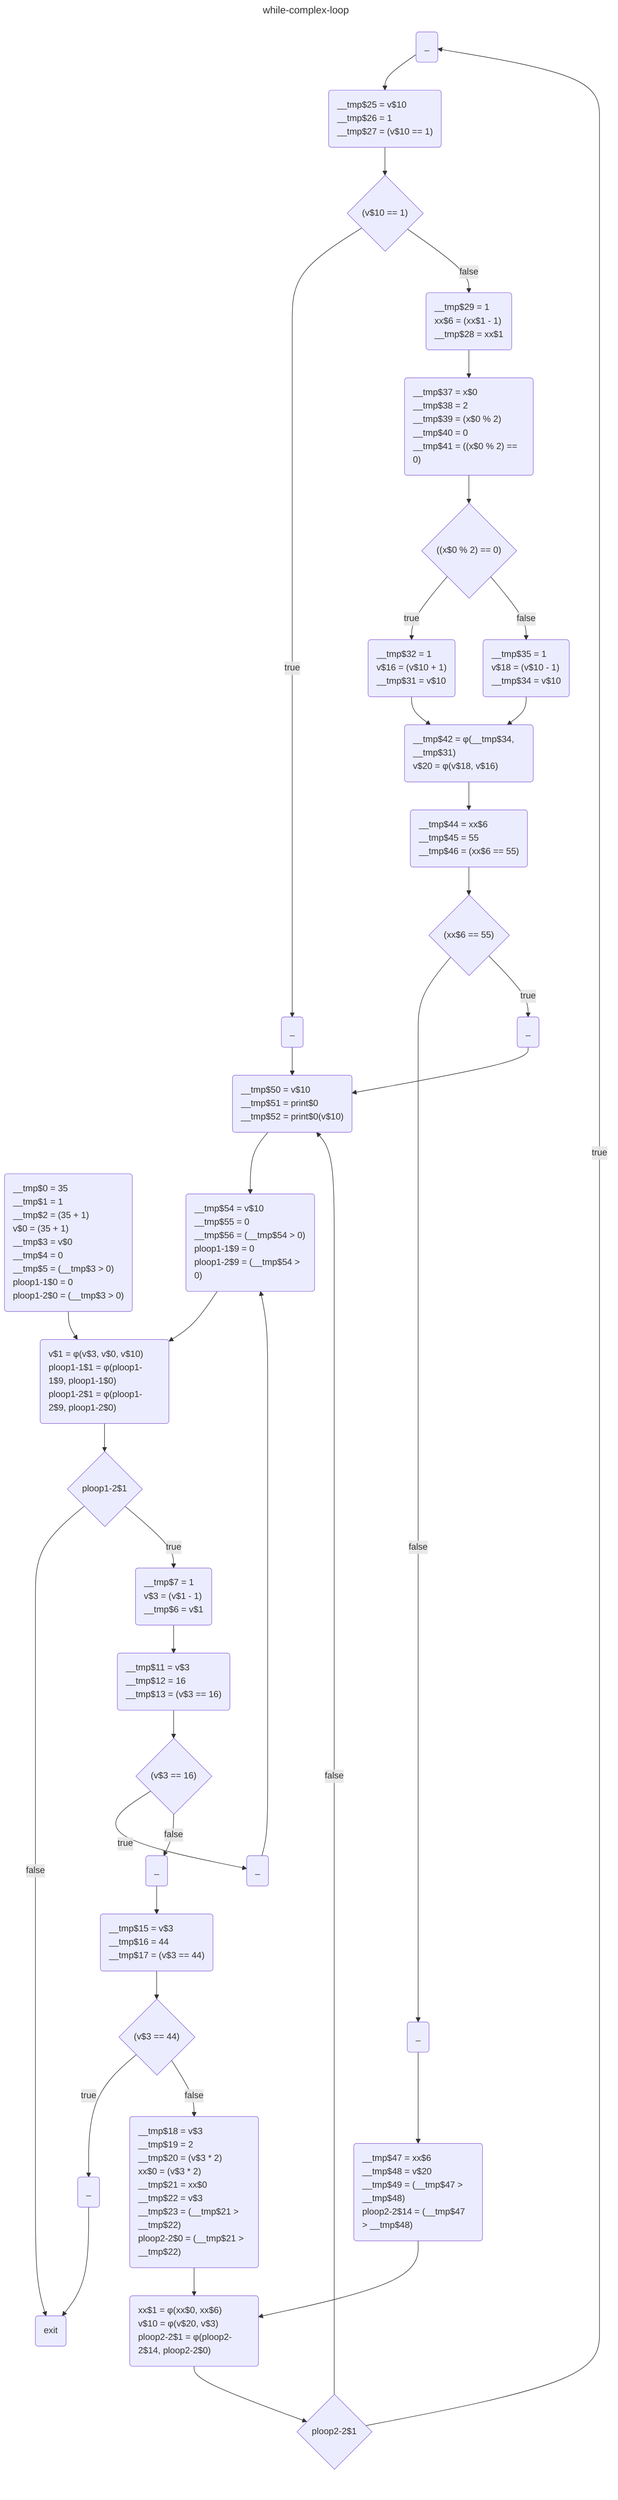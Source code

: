 ---
title: while-complex-loop
---
flowchart TD
	while_body$48("_"):::defstyle
	entry$32("__tmp$0 = 35<br>__tmp$1 = 1<br>__tmp$2 = (35 + 1)<br>v$0 = (35 + 1)<br>__tmp$3 = v$0<br>__tmp$4 = 0<br>__tmp$5 = (__tmp$3 > 0)<br>ploop1-1$0 = 0<br>ploop1-2$0 = (__tmp$3 > 0)"):::defstyle
	cond$42{"(v$3 == 44)"}:::defstyle
	if_true$43("_"):::defstyle
	if_true$56("__tmp$32 = 1<br>v$16 = (v$10 + 1)<br>__tmp$31 = v$10"):::defstyle
	null$62("__tmp$47 = xx$6<br>__tmp$48 = v$20<br>__tmp$49 = (__tmp$47 > __tmp$48)<br>ploop2-2$14 = (__tmp$47 > __tmp$48)"):::defstyle
	if_cond$58("__tmp$44 = xx$6<br>__tmp$45 = 55<br>__tmp$46 = (xx$6 == 55)"):::defstyle
	if_true$60("_"):::defstyle
	if_merged$40("_"):::defstyle
	cond$37{"(v$3 == 16)"}:::defstyle
	cond$59{"(xx$6 == 55)"}:::defstyle
	if_true$38("_"):::defstyle
	if_merged$45("__tmp$18 = v$3<br>__tmp$19 = 2<br>__tmp$20 = (v$3 * 2)<br>xx$0 = (v$3 * 2)<br>__tmp$21 = xx$0<br>__tmp$22 = v$3<br>__tmp$23 = (__tmp$21 > __tmp$22)<br>ploop2-2$0 = (__tmp$21 > __tmp$22)"):::defstyle
	cond$47{"ploop2-2$1"}:::defstyle
	cond$55{"((x$0 % 2) == 0)"}:::defstyle
	if_merged$57("__tmp$42 = φ(__tmp$34, __tmp$31)<br>v$20 = φ(v$18, v$16)"):::defstyle
	cond$34{"ploop1-2$1"}:::defstyle
	cond$50{"(v$10 == 1)"}:::defstyle
	while_exit$44("exit"):::defstyle
	while_exit$52("__tmp$50 = v$10<br>__tmp$51 = print$0<br>__tmp$52 = print$0(v$10)"):::defstyle
	if_cond$36("__tmp$11 = v$3<br>__tmp$12 = 16<br>__tmp$13 = (v$3 == 16)"):::defstyle
	while_start$46("xx$1 = φ(xx$0, xx$6)<br>v$10 = φ(v$20, v$3)<br>ploop2-2$1 = φ(ploop2-2$14, ploop2-2$0)"):::defstyle
	if_false$63("__tmp$35 = 1<br>v$18 = (v$10 - 1)<br>__tmp$34 = v$10"):::defstyle
	if_cond$49("__tmp$25 = v$10<br>__tmp$26 = 1<br>__tmp$27 = (v$10 == 1)"):::defstyle
	if_cond$54("__tmp$37 = x$0<br>__tmp$38 = 2<br>__tmp$39 = (x$0 % 2)<br>__tmp$40 = 0<br>__tmp$41 = ((x$0 % 2) == 0)"):::defstyle
	if_cond$41("__tmp$15 = v$3<br>__tmp$16 = 44<br>__tmp$17 = (v$3 == 44)"):::defstyle
	if_true$51("_"):::defstyle
	if_merged$53("__tmp$29 = 1<br>xx$6 = (xx$1 - 1)<br>__tmp$28 = xx$1"):::defstyle
	if_merged$61("_"):::defstyle
	while_start$33("v$1 = φ(v$3, v$0, v$10)<br>ploop1-1$1 = φ(ploop1-1$9, ploop1-1$0)<br>ploop1-2$1 = φ(ploop1-2$9, ploop1-2$0)"):::defstyle
	null$39("__tmp$54 = v$10<br>__tmp$55 = 0<br>__tmp$56 = (__tmp$54 > 0)<br>ploop1-1$9 = 0<br>ploop1-2$9 = (__tmp$54 > 0)"):::defstyle
	while_body$35("__tmp$7 = 1<br>v$3 = (v$1 - 1)<br>__tmp$6 = v$1"):::defstyle
	if_false$63 -->  if_merged$57
	if_cond$41 -->  cond$42
	cond$47 --> |"true"| while_body$48
	cond$47 --> |"false"| while_exit$52
	if_true$43 -->  while_exit$44
	cond$34 --> |"false"| while_exit$44
	while_start$33 -->  cond$34
	while_start$46 -->  cond$47
	cond$59 --> |"false"| if_merged$61
	cond$55 --> |"true"| if_true$56
	cond$34 --> |"true"| while_body$35
	if_true$51 -->  while_exit$52
	cond$50 --> |"true"| if_true$51
	if_merged$45 -->  while_start$46
	cond$59 --> |"true"| if_true$60
	if_cond$54 -->  cond$55
	if_merged$61 -->  null$62
	cond$50 --> |"false"| if_merged$53
	null$39 -->  while_start$33
	if_true$38 -->  null$39
	while_body$48 -->  if_cond$49
	if_true$56 -->  if_merged$57
	if_merged$53 -->  if_cond$54
	cond$42 --> |"true"| if_true$43
	while_body$35 -->  if_cond$36
	null$62 -->  while_start$46
	cond$37 --> |"true"| if_true$38
	cond$42 --> |"false"| if_merged$45
	while_exit$52 -->  null$39
	cond$55 --> |"false"| if_false$63
	if_cond$49 -->  cond$50
	if_merged$40 -->  if_cond$41
	if_merged$57 -->  if_cond$58
	if_true$60 -->  while_exit$52
	cond$37 --> |"false"| if_merged$40
	if_cond$36 -->  cond$37
	entry$32 -->  while_start$33
	if_cond$58 -->  cond$59
classDef defstyle text-align: left;
